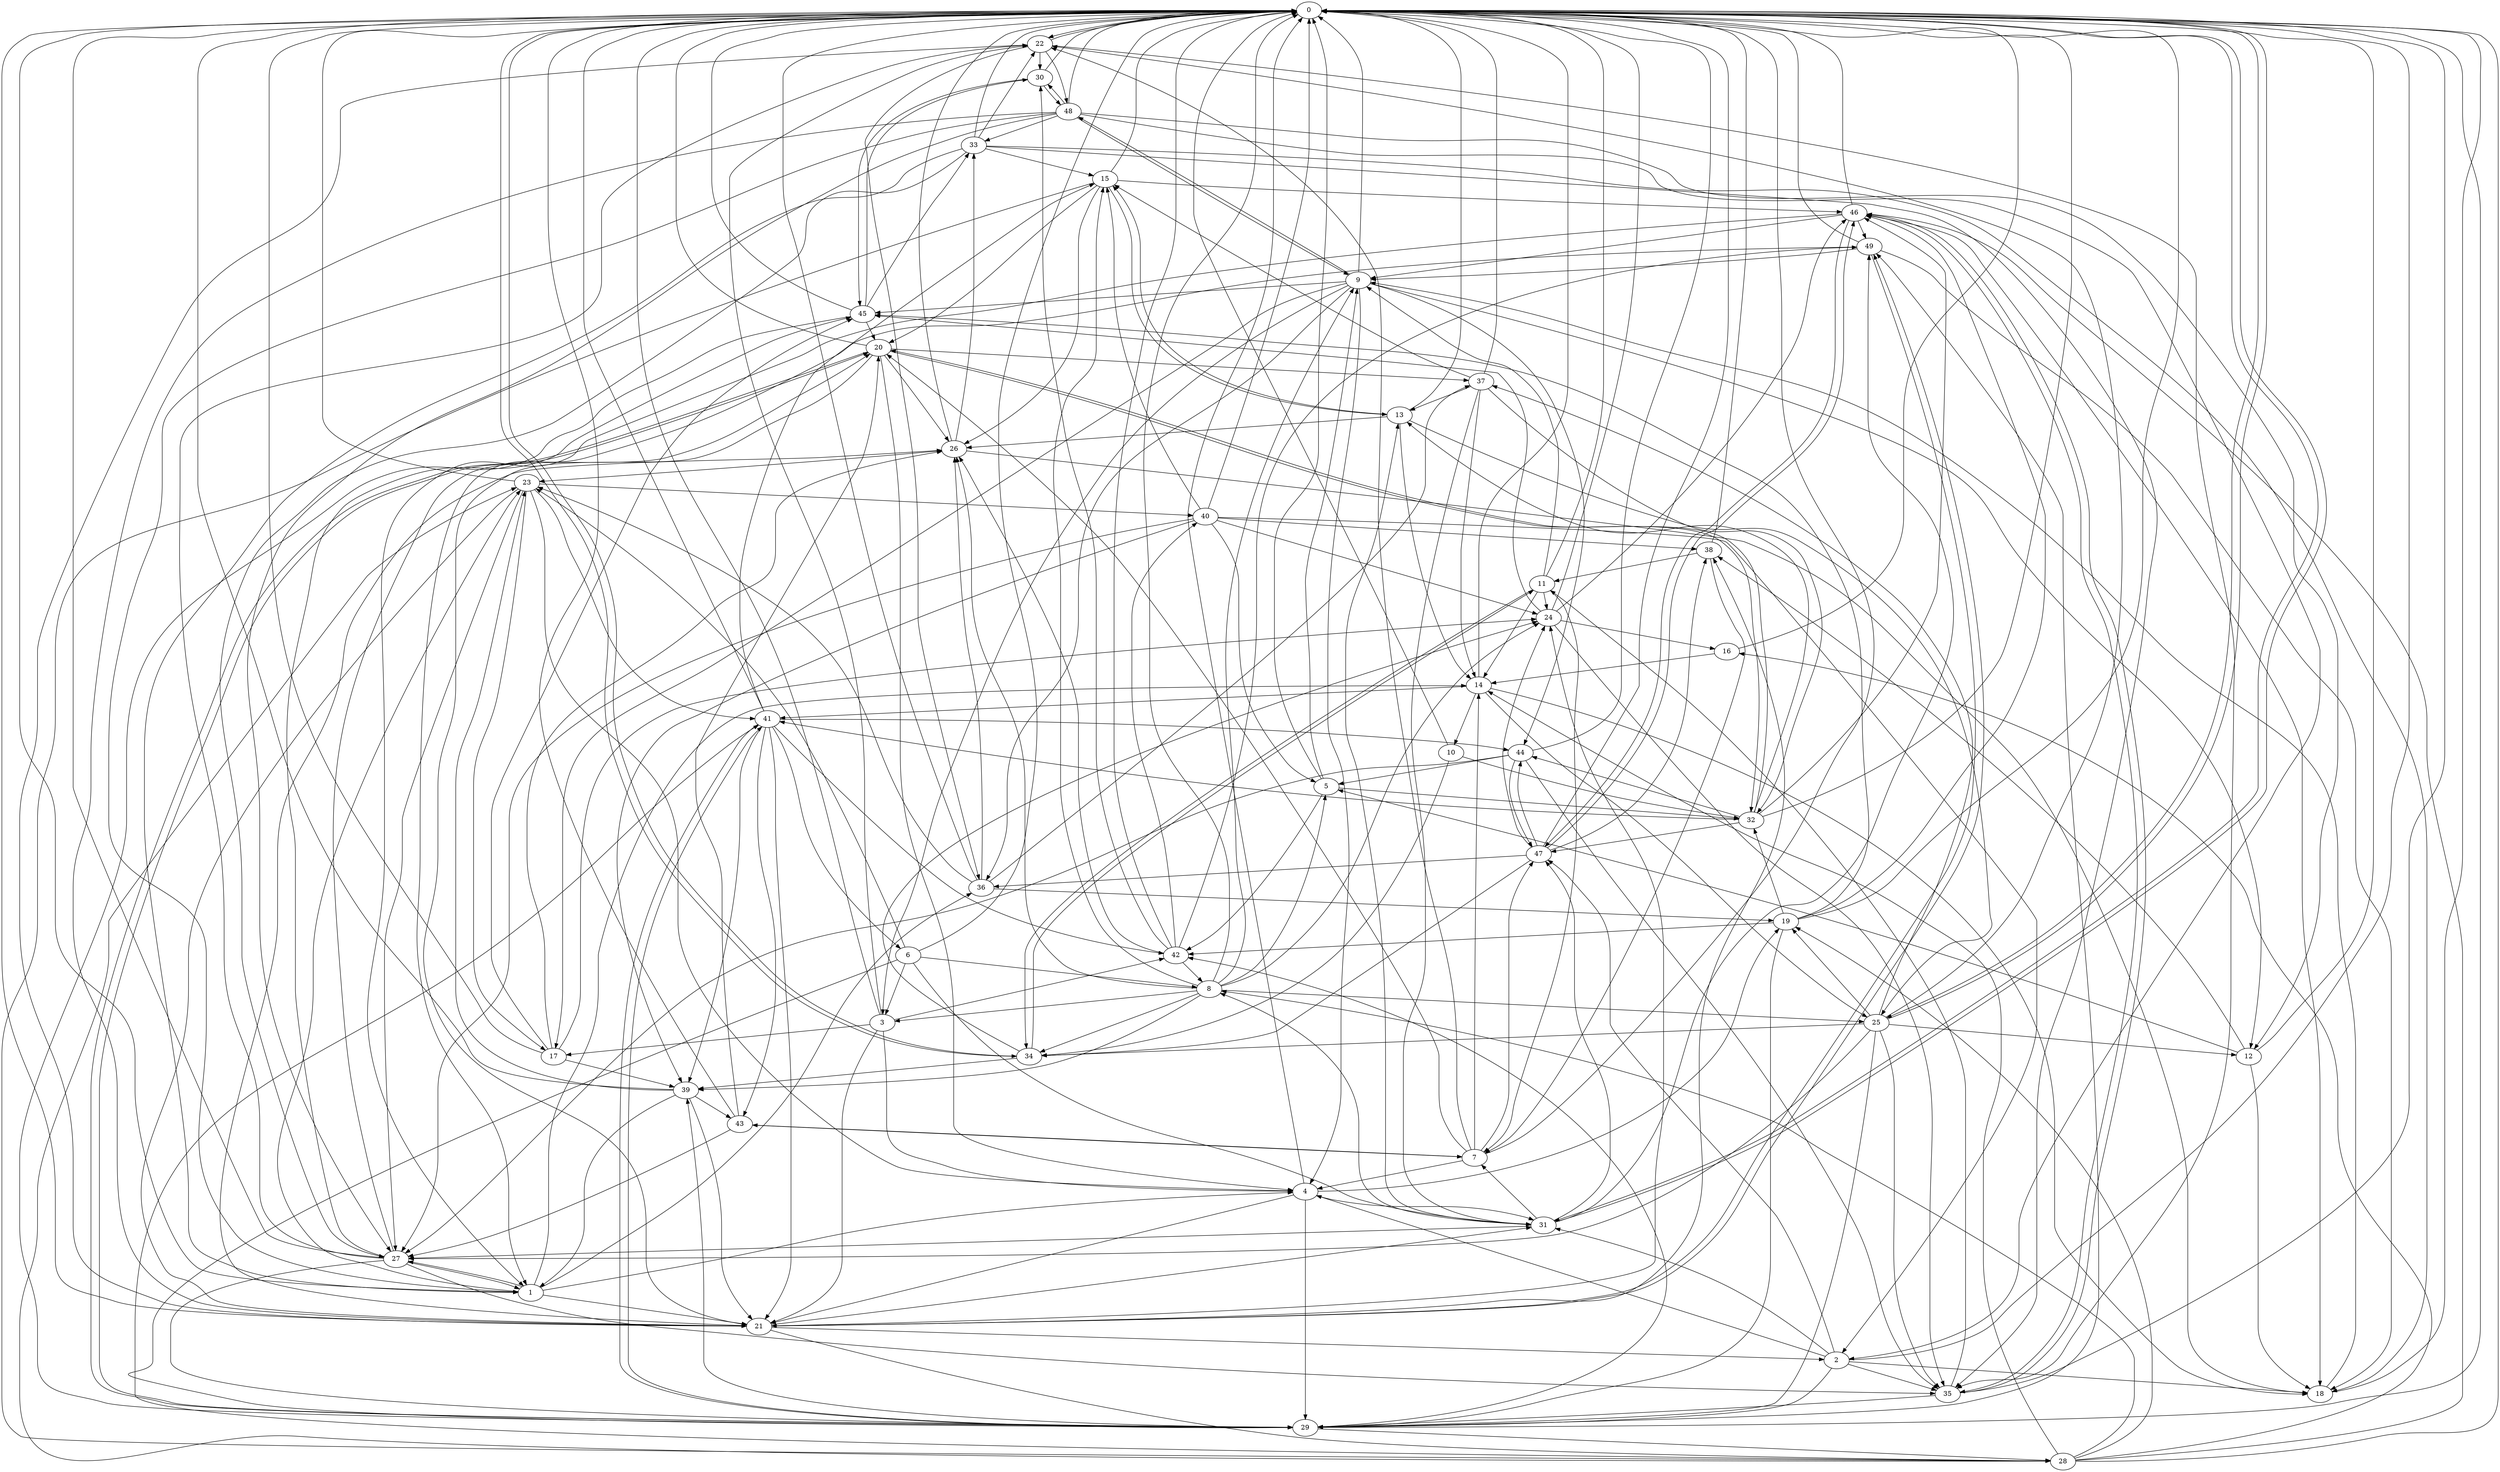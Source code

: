 strict digraph "" {
	0	 [component_delay=3];
	22	 [component_delay=3];
	0 -> 22	 [wire_delay=1];
	25	 [component_delay=3];
	0 -> 25	 [wire_delay=1];
	31	 [component_delay=3];
	0 -> 31	 [wire_delay=1];
	34	 [component_delay=3];
	0 -> 34	 [wire_delay=1];
	1	 [component_delay=3];
	1 -> 0	 [wire_delay=1];
	4	 [component_delay=3];
	1 -> 4	 [wire_delay=1];
	14	 [component_delay=3];
	1 -> 14	 [wire_delay=1];
	21	 [component_delay=3];
	1 -> 21	 [wire_delay=1];
	23	 [component_delay=3];
	1 -> 23	 [wire_delay=1];
	27	 [component_delay=3];
	1 -> 27	 [wire_delay=1];
	36	 [component_delay=3];
	1 -> 36	 [wire_delay=1];
	2	 [component_delay=3];
	2 -> 0	 [wire_delay=1];
	2 -> 4	 [wire_delay=1];
	18	 [component_delay=3];
	2 -> 18	 [wire_delay=1];
	29	 [component_delay=3];
	2 -> 29	 [wire_delay=1];
	2 -> 31	 [wire_delay=1];
	35	 [component_delay=3];
	2 -> 35	 [wire_delay=1];
	47	 [component_delay=3];
	2 -> 47	 [wire_delay=1];
	3	 [component_delay=3];
	3 -> 0	 [wire_delay=1];
	3 -> 4	 [wire_delay=1];
	17	 [component_delay=3];
	3 -> 17	 [wire_delay=1];
	3 -> 21	 [wire_delay=1];
	3 -> 22	 [wire_delay=1];
	42	 [component_delay=3];
	3 -> 42	 [wire_delay=1];
	4 -> 0	 [wire_delay=1];
	19	 [component_delay=3];
	4 -> 19	 [wire_delay=1];
	4 -> 21	 [wire_delay=1];
	4 -> 29	 [wire_delay=1];
	4 -> 31	 [wire_delay=1];
	5	 [component_delay=3];
	5 -> 0	 [wire_delay=1];
	9	 [component_delay=3];
	5 -> 9	 [wire_delay=1];
	32	 [component_delay=3];
	5 -> 32	 [wire_delay=1];
	5 -> 42	 [wire_delay=1];
	6	 [component_delay=3];
	6 -> 0	 [wire_delay=1];
	6 -> 3	 [wire_delay=1];
	8	 [component_delay=3];
	6 -> 8	 [wire_delay=1];
	6 -> 23	 [wire_delay=1];
	6 -> 29	 [wire_delay=1];
	6 -> 31	 [wire_delay=1];
	7	 [component_delay=3];
	7 -> 0	 [wire_delay=1];
	7 -> 4	 [wire_delay=1];
	7 -> 14	 [wire_delay=1];
	20	 [component_delay=3];
	7 -> 20	 [wire_delay=1];
	7 -> 22	 [wire_delay=1];
	43	 [component_delay=3];
	7 -> 43	 [wire_delay=1];
	7 -> 47	 [wire_delay=1];
	8 -> 0	 [wire_delay=1];
	8 -> 3	 [wire_delay=1];
	8 -> 5	 [wire_delay=1];
	8 -> 9	 [wire_delay=1];
	15	 [component_delay=3];
	8 -> 15	 [wire_delay=1];
	24	 [component_delay=3];
	8 -> 24	 [wire_delay=1];
	8 -> 25	 [wire_delay=1];
	26	 [component_delay=3];
	8 -> 26	 [wire_delay=1];
	8 -> 34	 [wire_delay=1];
	39	 [component_delay=3];
	8 -> 39	 [wire_delay=1];
	9 -> 0	 [wire_delay=1];
	9 -> 3	 [wire_delay=1];
	9 -> 4	 [wire_delay=1];
	12	 [component_delay=3];
	9 -> 12	 [wire_delay=1];
	9 -> 17	 [wire_delay=1];
	9 -> 36	 [wire_delay=1];
	44	 [component_delay=3];
	9 -> 44	 [wire_delay=1];
	45	 [component_delay=3];
	9 -> 45	 [wire_delay=1];
	48	 [component_delay=3];
	9 -> 48	 [wire_delay=1];
	10	 [component_delay=3];
	10 -> 0	 [wire_delay=1];
	10 -> 32	 [wire_delay=1];
	10 -> 34	 [wire_delay=1];
	11	 [component_delay=3];
	11 -> 0	 [wire_delay=1];
	11 -> 7	 [wire_delay=1];
	11 -> 9	 [wire_delay=1];
	11 -> 14	 [wire_delay=1];
	11 -> 24	 [wire_delay=1];
	11 -> 34	 [wire_delay=1];
	12 -> 0	 [wire_delay=1];
	12 -> 5	 [wire_delay=1];
	12 -> 18	 [wire_delay=1];
	38	 [component_delay=3];
	12 -> 38	 [wire_delay=1];
	13	 [component_delay=3];
	13 -> 0	 [wire_delay=1];
	13 -> 14	 [wire_delay=1];
	13 -> 15	 [wire_delay=1];
	13 -> 25	 [wire_delay=1];
	13 -> 26	 [wire_delay=1];
	14 -> 0	 [wire_delay=1];
	14 -> 10	 [wire_delay=1];
	14 -> 18	 [wire_delay=1];
	14 -> 25	 [wire_delay=1];
	41	 [component_delay=3];
	14 -> 41	 [wire_delay=1];
	15 -> 0	 [wire_delay=1];
	15 -> 13	 [wire_delay=1];
	15 -> 20	 [wire_delay=1];
	15 -> 26	 [wire_delay=1];
	28	 [component_delay=3];
	15 -> 28	 [wire_delay=1];
	46	 [component_delay=3];
	15 -> 46	 [wire_delay=1];
	16	 [component_delay=3];
	16 -> 0	 [wire_delay=1];
	16 -> 14	 [wire_delay=1];
	17 -> 0	 [wire_delay=1];
	17 -> 24	 [wire_delay=1];
	17 -> 26	 [wire_delay=1];
	17 -> 39	 [wire_delay=1];
	17 -> 45	 [wire_delay=1];
	18 -> 0	 [wire_delay=1];
	18 -> 9	 [wire_delay=1];
	19 -> 0	 [wire_delay=1];
	19 -> 29	 [wire_delay=1];
	19 -> 32	 [wire_delay=1];
	19 -> 42	 [wire_delay=1];
	19 -> 45	 [wire_delay=1];
	19 -> 46	 [wire_delay=1];
	20 -> 0	 [wire_delay=1];
	20 -> 4	 [wire_delay=1];
	20 -> 21	 [wire_delay=1];
	20 -> 26	 [wire_delay=1];
	20 -> 29	 [wire_delay=1];
	20 -> 32	 [wire_delay=1];
	37	 [component_delay=3];
	20 -> 37	 [wire_delay=1];
	21 -> 0	 [wire_delay=1];
	21 -> 2	 [wire_delay=1];
	21 -> 24	 [wire_delay=1];
	21 -> 26	 [wire_delay=1];
	21 -> 28	 [wire_delay=1];
	21 -> 31	 [wire_delay=1];
	21 -> 38	 [wire_delay=1];
	49	 [component_delay=3];
	21 -> 49	 [wire_delay=1];
	22 -> 0	 [wire_delay=1];
	22 -> 21	 [wire_delay=1];
	30	 [component_delay=3];
	22 -> 30	 [wire_delay=1];
	22 -> 35	 [wire_delay=1];
	22 -> 36	 [wire_delay=1];
	22 -> 48	 [wire_delay=1];
	23 -> 0	 [wire_delay=1];
	23 -> 4	 [wire_delay=1];
	23 -> 17	 [wire_delay=1];
	23 -> 21	 [wire_delay=1];
	23 -> 27	 [wire_delay=1];
	40	 [component_delay=3];
	23 -> 40	 [wire_delay=1];
	23 -> 41	 [wire_delay=1];
	24 -> 0	 [wire_delay=1];
	24 -> 16	 [wire_delay=1];
	24 -> 35	 [wire_delay=1];
	24 -> 45	 [wire_delay=1];
	24 -> 46	 [wire_delay=1];
	25 -> 0	 [wire_delay=1];
	25 -> 12	 [wire_delay=1];
	25 -> 19	 [wire_delay=1];
	25 -> 22	 [wire_delay=1];
	25 -> 27	 [wire_delay=1];
	25 -> 29	 [wire_delay=1];
	25 -> 34	 [wire_delay=1];
	25 -> 35	 [wire_delay=1];
	25 -> 37	 [wire_delay=1];
	26 -> 0	 [wire_delay=1];
	26 -> 18	 [wire_delay=1];
	26 -> 23	 [wire_delay=1];
	33	 [component_delay=3];
	26 -> 33	 [wire_delay=1];
	27 -> 0	 [wire_delay=1];
	27 -> 1	 [wire_delay=1];
	27 -> 20	 [wire_delay=1];
	27 -> 22	 [wire_delay=1];
	27 -> 29	 [wire_delay=1];
	27 -> 35	 [wire_delay=1];
	27 -> 45	 [wire_delay=1];
	28 -> 0	 [wire_delay=1];
	28 -> 8	 [wire_delay=1];
	28 -> 14	 [wire_delay=1];
	28 -> 16	 [wire_delay=1];
	28 -> 19	 [wire_delay=1];
	28 -> 23	 [wire_delay=1];
	28 -> 41	 [wire_delay=1];
	28 -> 46	 [wire_delay=1];
	29 -> 0	 [wire_delay=1];
	29 -> 20	 [wire_delay=1];
	29 -> 28	 [wire_delay=1];
	29 -> 39	 [wire_delay=1];
	29 -> 41	 [wire_delay=1];
	29 -> 42	 [wire_delay=1];
	29 -> 49	 [wire_delay=1];
	30 -> 0	 [wire_delay=1];
	30 -> 45	 [wire_delay=1];
	30 -> 48	 [wire_delay=1];
	31 -> 0	 [wire_delay=1];
	31 -> 7	 [wire_delay=1];
	31 -> 8	 [wire_delay=1];
	31 -> 13	 [wire_delay=1];
	31 -> 27	 [wire_delay=1];
	31 -> 47	 [wire_delay=1];
	31 -> 49	 [wire_delay=1];
	32 -> 0	 [wire_delay=1];
	32 -> 13	 [wire_delay=1];
	32 -> 20	 [wire_delay=1];
	32 -> 41	 [wire_delay=1];
	32 -> 44	 [wire_delay=1];
	32 -> 46	 [wire_delay=1];
	32 -> 47	 [wire_delay=1];
	33 -> 0	 [wire_delay=1];
	33 -> 1	 [wire_delay=1];
	33 -> 15	 [wire_delay=1];
	33 -> 18	 [wire_delay=1];
	33 -> 22	 [wire_delay=1];
	33 -> 27	 [wire_delay=1];
	33 -> 35	 [wire_delay=1];
	34 -> 0	 [wire_delay=1];
	34 -> 11	 [wire_delay=1];
	34 -> 24	 [wire_delay=1];
	34 -> 39	 [wire_delay=1];
	35 -> 0	 [wire_delay=1];
	35 -> 11	 [wire_delay=1];
	35 -> 29	 [wire_delay=1];
	35 -> 46	 [wire_delay=1];
	36 -> 0	 [wire_delay=1];
	36 -> 19	 [wire_delay=1];
	36 -> 23	 [wire_delay=1];
	36 -> 26	 [wire_delay=1];
	36 -> 37	 [wire_delay=1];
	37 -> 0	 [wire_delay=1];
	37 -> 13	 [wire_delay=1];
	37 -> 14	 [wire_delay=1];
	37 -> 15	 [wire_delay=1];
	37 -> 31	 [wire_delay=1];
	37 -> 32	 [wire_delay=1];
	38 -> 0	 [wire_delay=1];
	38 -> 7	 [wire_delay=1];
	38 -> 11	 [wire_delay=1];
	39 -> 0	 [wire_delay=1];
	39 -> 1	 [wire_delay=1];
	39 -> 21	 [wire_delay=1];
	39 -> 23	 [wire_delay=1];
	39 -> 43	 [wire_delay=1];
	40 -> 0	 [wire_delay=1];
	40 -> 2	 [wire_delay=1];
	40 -> 5	 [wire_delay=1];
	40 -> 15	 [wire_delay=1];
	40 -> 24	 [wire_delay=1];
	40 -> 27	 [wire_delay=1];
	40 -> 38	 [wire_delay=1];
	40 -> 39	 [wire_delay=1];
	41 -> 0	 [wire_delay=1];
	41 -> 6	 [wire_delay=1];
	41 -> 15	 [wire_delay=1];
	41 -> 21	 [wire_delay=1];
	41 -> 29	 [wire_delay=1];
	41 -> 39	 [wire_delay=1];
	41 -> 42	 [wire_delay=1];
	41 -> 43	 [wire_delay=1];
	41 -> 44	 [wire_delay=1];
	42 -> 0	 [wire_delay=1];
	42 -> 8	 [wire_delay=1];
	42 -> 26	 [wire_delay=1];
	42 -> 30	 [wire_delay=1];
	42 -> 40	 [wire_delay=1];
	42 -> 49	 [wire_delay=1];
	43 -> 0	 [wire_delay=1];
	43 -> 7	 [wire_delay=1];
	43 -> 20	 [wire_delay=1];
	43 -> 27	 [wire_delay=1];
	44 -> 0	 [wire_delay=1];
	44 -> 5	 [wire_delay=1];
	44 -> 27	 [wire_delay=1];
	44 -> 35	 [wire_delay=1];
	44 -> 47	 [wire_delay=1];
	45 -> 0	 [wire_delay=1];
	45 -> 20	 [wire_delay=1];
	45 -> 29	 [wire_delay=1];
	45 -> 30	 [wire_delay=1];
	45 -> 33	 [wire_delay=1];
	46 -> 0	 [wire_delay=1];
	46 -> 1	 [wire_delay=1];
	46 -> 9	 [wire_delay=1];
	46 -> 18	 [wire_delay=1];
	46 -> 35	 [wire_delay=1];
	46 -> 47	 [wire_delay=1];
	46 -> 49	 [wire_delay=1];
	47 -> 0	 [wire_delay=1];
	47 -> 24	 [wire_delay=1];
	47 -> 34	 [wire_delay=1];
	47 -> 36	 [wire_delay=1];
	47 -> 38	 [wire_delay=1];
	47 -> 44	 [wire_delay=1];
	47 -> 46	 [wire_delay=1];
	48 -> 0	 [wire_delay=1];
	48 -> 1	 [wire_delay=1];
	48 -> 2	 [wire_delay=1];
	48 -> 9	 [wire_delay=1];
	48 -> 12	 [wire_delay=1];
	48 -> 21	 [wire_delay=1];
	48 -> 27	 [wire_delay=1];
	48 -> 30	 [wire_delay=1];
	48 -> 33	 [wire_delay=1];
	49 -> 0	 [wire_delay=1];
	49 -> 1	 [wire_delay=1];
	49 -> 9	 [wire_delay=1];
	49 -> 18	 [wire_delay=1];
	49 -> 21	 [wire_delay=1];
}
